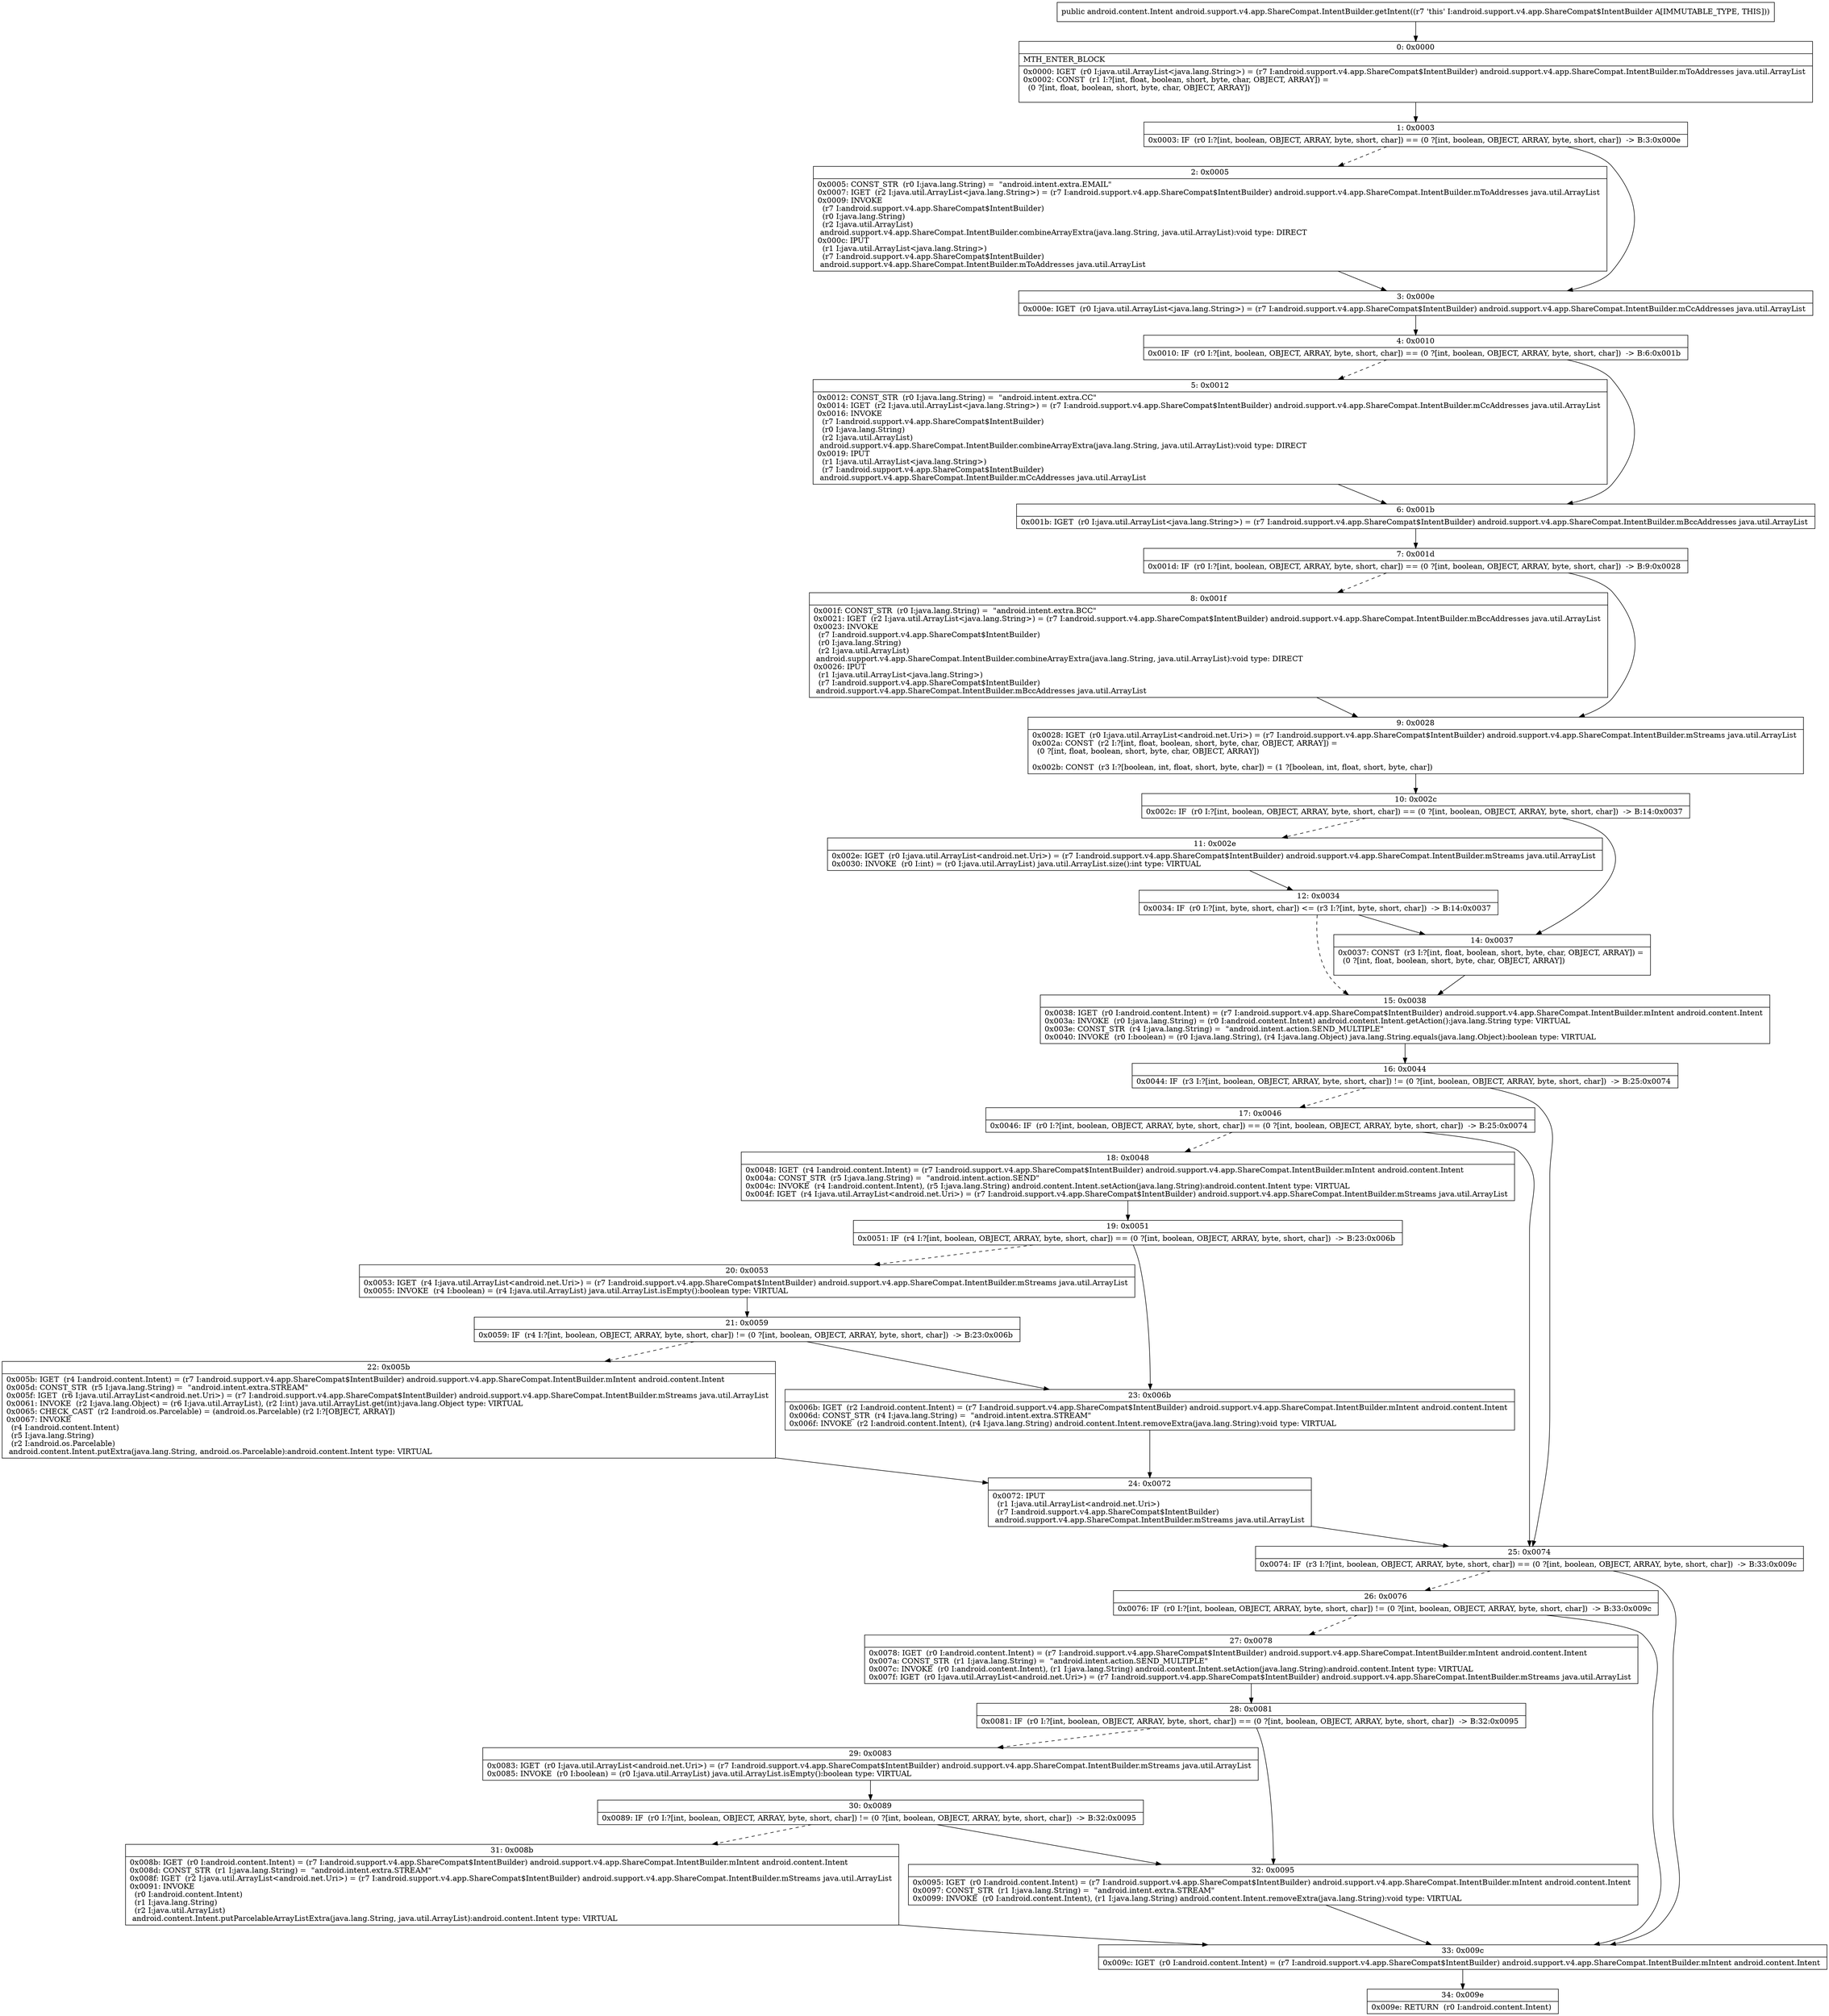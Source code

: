 digraph "CFG forandroid.support.v4.app.ShareCompat.IntentBuilder.getIntent()Landroid\/content\/Intent;" {
Node_0 [shape=record,label="{0\:\ 0x0000|MTH_ENTER_BLOCK\l|0x0000: IGET  (r0 I:java.util.ArrayList\<java.lang.String\>) = (r7 I:android.support.v4.app.ShareCompat$IntentBuilder) android.support.v4.app.ShareCompat.IntentBuilder.mToAddresses java.util.ArrayList \l0x0002: CONST  (r1 I:?[int, float, boolean, short, byte, char, OBJECT, ARRAY]) = \l  (0 ?[int, float, boolean, short, byte, char, OBJECT, ARRAY])\l \l}"];
Node_1 [shape=record,label="{1\:\ 0x0003|0x0003: IF  (r0 I:?[int, boolean, OBJECT, ARRAY, byte, short, char]) == (0 ?[int, boolean, OBJECT, ARRAY, byte, short, char])  \-\> B:3:0x000e \l}"];
Node_2 [shape=record,label="{2\:\ 0x0005|0x0005: CONST_STR  (r0 I:java.lang.String) =  \"android.intent.extra.EMAIL\" \l0x0007: IGET  (r2 I:java.util.ArrayList\<java.lang.String\>) = (r7 I:android.support.v4.app.ShareCompat$IntentBuilder) android.support.v4.app.ShareCompat.IntentBuilder.mToAddresses java.util.ArrayList \l0x0009: INVOKE  \l  (r7 I:android.support.v4.app.ShareCompat$IntentBuilder)\l  (r0 I:java.lang.String)\l  (r2 I:java.util.ArrayList)\l android.support.v4.app.ShareCompat.IntentBuilder.combineArrayExtra(java.lang.String, java.util.ArrayList):void type: DIRECT \l0x000c: IPUT  \l  (r1 I:java.util.ArrayList\<java.lang.String\>)\l  (r7 I:android.support.v4.app.ShareCompat$IntentBuilder)\l android.support.v4.app.ShareCompat.IntentBuilder.mToAddresses java.util.ArrayList \l}"];
Node_3 [shape=record,label="{3\:\ 0x000e|0x000e: IGET  (r0 I:java.util.ArrayList\<java.lang.String\>) = (r7 I:android.support.v4.app.ShareCompat$IntentBuilder) android.support.v4.app.ShareCompat.IntentBuilder.mCcAddresses java.util.ArrayList \l}"];
Node_4 [shape=record,label="{4\:\ 0x0010|0x0010: IF  (r0 I:?[int, boolean, OBJECT, ARRAY, byte, short, char]) == (0 ?[int, boolean, OBJECT, ARRAY, byte, short, char])  \-\> B:6:0x001b \l}"];
Node_5 [shape=record,label="{5\:\ 0x0012|0x0012: CONST_STR  (r0 I:java.lang.String) =  \"android.intent.extra.CC\" \l0x0014: IGET  (r2 I:java.util.ArrayList\<java.lang.String\>) = (r7 I:android.support.v4.app.ShareCompat$IntentBuilder) android.support.v4.app.ShareCompat.IntentBuilder.mCcAddresses java.util.ArrayList \l0x0016: INVOKE  \l  (r7 I:android.support.v4.app.ShareCompat$IntentBuilder)\l  (r0 I:java.lang.String)\l  (r2 I:java.util.ArrayList)\l android.support.v4.app.ShareCompat.IntentBuilder.combineArrayExtra(java.lang.String, java.util.ArrayList):void type: DIRECT \l0x0019: IPUT  \l  (r1 I:java.util.ArrayList\<java.lang.String\>)\l  (r7 I:android.support.v4.app.ShareCompat$IntentBuilder)\l android.support.v4.app.ShareCompat.IntentBuilder.mCcAddresses java.util.ArrayList \l}"];
Node_6 [shape=record,label="{6\:\ 0x001b|0x001b: IGET  (r0 I:java.util.ArrayList\<java.lang.String\>) = (r7 I:android.support.v4.app.ShareCompat$IntentBuilder) android.support.v4.app.ShareCompat.IntentBuilder.mBccAddresses java.util.ArrayList \l}"];
Node_7 [shape=record,label="{7\:\ 0x001d|0x001d: IF  (r0 I:?[int, boolean, OBJECT, ARRAY, byte, short, char]) == (0 ?[int, boolean, OBJECT, ARRAY, byte, short, char])  \-\> B:9:0x0028 \l}"];
Node_8 [shape=record,label="{8\:\ 0x001f|0x001f: CONST_STR  (r0 I:java.lang.String) =  \"android.intent.extra.BCC\" \l0x0021: IGET  (r2 I:java.util.ArrayList\<java.lang.String\>) = (r7 I:android.support.v4.app.ShareCompat$IntentBuilder) android.support.v4.app.ShareCompat.IntentBuilder.mBccAddresses java.util.ArrayList \l0x0023: INVOKE  \l  (r7 I:android.support.v4.app.ShareCompat$IntentBuilder)\l  (r0 I:java.lang.String)\l  (r2 I:java.util.ArrayList)\l android.support.v4.app.ShareCompat.IntentBuilder.combineArrayExtra(java.lang.String, java.util.ArrayList):void type: DIRECT \l0x0026: IPUT  \l  (r1 I:java.util.ArrayList\<java.lang.String\>)\l  (r7 I:android.support.v4.app.ShareCompat$IntentBuilder)\l android.support.v4.app.ShareCompat.IntentBuilder.mBccAddresses java.util.ArrayList \l}"];
Node_9 [shape=record,label="{9\:\ 0x0028|0x0028: IGET  (r0 I:java.util.ArrayList\<android.net.Uri\>) = (r7 I:android.support.v4.app.ShareCompat$IntentBuilder) android.support.v4.app.ShareCompat.IntentBuilder.mStreams java.util.ArrayList \l0x002a: CONST  (r2 I:?[int, float, boolean, short, byte, char, OBJECT, ARRAY]) = \l  (0 ?[int, float, boolean, short, byte, char, OBJECT, ARRAY])\l \l0x002b: CONST  (r3 I:?[boolean, int, float, short, byte, char]) = (1 ?[boolean, int, float, short, byte, char]) \l}"];
Node_10 [shape=record,label="{10\:\ 0x002c|0x002c: IF  (r0 I:?[int, boolean, OBJECT, ARRAY, byte, short, char]) == (0 ?[int, boolean, OBJECT, ARRAY, byte, short, char])  \-\> B:14:0x0037 \l}"];
Node_11 [shape=record,label="{11\:\ 0x002e|0x002e: IGET  (r0 I:java.util.ArrayList\<android.net.Uri\>) = (r7 I:android.support.v4.app.ShareCompat$IntentBuilder) android.support.v4.app.ShareCompat.IntentBuilder.mStreams java.util.ArrayList \l0x0030: INVOKE  (r0 I:int) = (r0 I:java.util.ArrayList) java.util.ArrayList.size():int type: VIRTUAL \l}"];
Node_12 [shape=record,label="{12\:\ 0x0034|0x0034: IF  (r0 I:?[int, byte, short, char]) \<= (r3 I:?[int, byte, short, char])  \-\> B:14:0x0037 \l}"];
Node_14 [shape=record,label="{14\:\ 0x0037|0x0037: CONST  (r3 I:?[int, float, boolean, short, byte, char, OBJECT, ARRAY]) = \l  (0 ?[int, float, boolean, short, byte, char, OBJECT, ARRAY])\l \l}"];
Node_15 [shape=record,label="{15\:\ 0x0038|0x0038: IGET  (r0 I:android.content.Intent) = (r7 I:android.support.v4.app.ShareCompat$IntentBuilder) android.support.v4.app.ShareCompat.IntentBuilder.mIntent android.content.Intent \l0x003a: INVOKE  (r0 I:java.lang.String) = (r0 I:android.content.Intent) android.content.Intent.getAction():java.lang.String type: VIRTUAL \l0x003e: CONST_STR  (r4 I:java.lang.String) =  \"android.intent.action.SEND_MULTIPLE\" \l0x0040: INVOKE  (r0 I:boolean) = (r0 I:java.lang.String), (r4 I:java.lang.Object) java.lang.String.equals(java.lang.Object):boolean type: VIRTUAL \l}"];
Node_16 [shape=record,label="{16\:\ 0x0044|0x0044: IF  (r3 I:?[int, boolean, OBJECT, ARRAY, byte, short, char]) != (0 ?[int, boolean, OBJECT, ARRAY, byte, short, char])  \-\> B:25:0x0074 \l}"];
Node_17 [shape=record,label="{17\:\ 0x0046|0x0046: IF  (r0 I:?[int, boolean, OBJECT, ARRAY, byte, short, char]) == (0 ?[int, boolean, OBJECT, ARRAY, byte, short, char])  \-\> B:25:0x0074 \l}"];
Node_18 [shape=record,label="{18\:\ 0x0048|0x0048: IGET  (r4 I:android.content.Intent) = (r7 I:android.support.v4.app.ShareCompat$IntentBuilder) android.support.v4.app.ShareCompat.IntentBuilder.mIntent android.content.Intent \l0x004a: CONST_STR  (r5 I:java.lang.String) =  \"android.intent.action.SEND\" \l0x004c: INVOKE  (r4 I:android.content.Intent), (r5 I:java.lang.String) android.content.Intent.setAction(java.lang.String):android.content.Intent type: VIRTUAL \l0x004f: IGET  (r4 I:java.util.ArrayList\<android.net.Uri\>) = (r7 I:android.support.v4.app.ShareCompat$IntentBuilder) android.support.v4.app.ShareCompat.IntentBuilder.mStreams java.util.ArrayList \l}"];
Node_19 [shape=record,label="{19\:\ 0x0051|0x0051: IF  (r4 I:?[int, boolean, OBJECT, ARRAY, byte, short, char]) == (0 ?[int, boolean, OBJECT, ARRAY, byte, short, char])  \-\> B:23:0x006b \l}"];
Node_20 [shape=record,label="{20\:\ 0x0053|0x0053: IGET  (r4 I:java.util.ArrayList\<android.net.Uri\>) = (r7 I:android.support.v4.app.ShareCompat$IntentBuilder) android.support.v4.app.ShareCompat.IntentBuilder.mStreams java.util.ArrayList \l0x0055: INVOKE  (r4 I:boolean) = (r4 I:java.util.ArrayList) java.util.ArrayList.isEmpty():boolean type: VIRTUAL \l}"];
Node_21 [shape=record,label="{21\:\ 0x0059|0x0059: IF  (r4 I:?[int, boolean, OBJECT, ARRAY, byte, short, char]) != (0 ?[int, boolean, OBJECT, ARRAY, byte, short, char])  \-\> B:23:0x006b \l}"];
Node_22 [shape=record,label="{22\:\ 0x005b|0x005b: IGET  (r4 I:android.content.Intent) = (r7 I:android.support.v4.app.ShareCompat$IntentBuilder) android.support.v4.app.ShareCompat.IntentBuilder.mIntent android.content.Intent \l0x005d: CONST_STR  (r5 I:java.lang.String) =  \"android.intent.extra.STREAM\" \l0x005f: IGET  (r6 I:java.util.ArrayList\<android.net.Uri\>) = (r7 I:android.support.v4.app.ShareCompat$IntentBuilder) android.support.v4.app.ShareCompat.IntentBuilder.mStreams java.util.ArrayList \l0x0061: INVOKE  (r2 I:java.lang.Object) = (r6 I:java.util.ArrayList), (r2 I:int) java.util.ArrayList.get(int):java.lang.Object type: VIRTUAL \l0x0065: CHECK_CAST  (r2 I:android.os.Parcelable) = (android.os.Parcelable) (r2 I:?[OBJECT, ARRAY]) \l0x0067: INVOKE  \l  (r4 I:android.content.Intent)\l  (r5 I:java.lang.String)\l  (r2 I:android.os.Parcelable)\l android.content.Intent.putExtra(java.lang.String, android.os.Parcelable):android.content.Intent type: VIRTUAL \l}"];
Node_23 [shape=record,label="{23\:\ 0x006b|0x006b: IGET  (r2 I:android.content.Intent) = (r7 I:android.support.v4.app.ShareCompat$IntentBuilder) android.support.v4.app.ShareCompat.IntentBuilder.mIntent android.content.Intent \l0x006d: CONST_STR  (r4 I:java.lang.String) =  \"android.intent.extra.STREAM\" \l0x006f: INVOKE  (r2 I:android.content.Intent), (r4 I:java.lang.String) android.content.Intent.removeExtra(java.lang.String):void type: VIRTUAL \l}"];
Node_24 [shape=record,label="{24\:\ 0x0072|0x0072: IPUT  \l  (r1 I:java.util.ArrayList\<android.net.Uri\>)\l  (r7 I:android.support.v4.app.ShareCompat$IntentBuilder)\l android.support.v4.app.ShareCompat.IntentBuilder.mStreams java.util.ArrayList \l}"];
Node_25 [shape=record,label="{25\:\ 0x0074|0x0074: IF  (r3 I:?[int, boolean, OBJECT, ARRAY, byte, short, char]) == (0 ?[int, boolean, OBJECT, ARRAY, byte, short, char])  \-\> B:33:0x009c \l}"];
Node_26 [shape=record,label="{26\:\ 0x0076|0x0076: IF  (r0 I:?[int, boolean, OBJECT, ARRAY, byte, short, char]) != (0 ?[int, boolean, OBJECT, ARRAY, byte, short, char])  \-\> B:33:0x009c \l}"];
Node_27 [shape=record,label="{27\:\ 0x0078|0x0078: IGET  (r0 I:android.content.Intent) = (r7 I:android.support.v4.app.ShareCompat$IntentBuilder) android.support.v4.app.ShareCompat.IntentBuilder.mIntent android.content.Intent \l0x007a: CONST_STR  (r1 I:java.lang.String) =  \"android.intent.action.SEND_MULTIPLE\" \l0x007c: INVOKE  (r0 I:android.content.Intent), (r1 I:java.lang.String) android.content.Intent.setAction(java.lang.String):android.content.Intent type: VIRTUAL \l0x007f: IGET  (r0 I:java.util.ArrayList\<android.net.Uri\>) = (r7 I:android.support.v4.app.ShareCompat$IntentBuilder) android.support.v4.app.ShareCompat.IntentBuilder.mStreams java.util.ArrayList \l}"];
Node_28 [shape=record,label="{28\:\ 0x0081|0x0081: IF  (r0 I:?[int, boolean, OBJECT, ARRAY, byte, short, char]) == (0 ?[int, boolean, OBJECT, ARRAY, byte, short, char])  \-\> B:32:0x0095 \l}"];
Node_29 [shape=record,label="{29\:\ 0x0083|0x0083: IGET  (r0 I:java.util.ArrayList\<android.net.Uri\>) = (r7 I:android.support.v4.app.ShareCompat$IntentBuilder) android.support.v4.app.ShareCompat.IntentBuilder.mStreams java.util.ArrayList \l0x0085: INVOKE  (r0 I:boolean) = (r0 I:java.util.ArrayList) java.util.ArrayList.isEmpty():boolean type: VIRTUAL \l}"];
Node_30 [shape=record,label="{30\:\ 0x0089|0x0089: IF  (r0 I:?[int, boolean, OBJECT, ARRAY, byte, short, char]) != (0 ?[int, boolean, OBJECT, ARRAY, byte, short, char])  \-\> B:32:0x0095 \l}"];
Node_31 [shape=record,label="{31\:\ 0x008b|0x008b: IGET  (r0 I:android.content.Intent) = (r7 I:android.support.v4.app.ShareCompat$IntentBuilder) android.support.v4.app.ShareCompat.IntentBuilder.mIntent android.content.Intent \l0x008d: CONST_STR  (r1 I:java.lang.String) =  \"android.intent.extra.STREAM\" \l0x008f: IGET  (r2 I:java.util.ArrayList\<android.net.Uri\>) = (r7 I:android.support.v4.app.ShareCompat$IntentBuilder) android.support.v4.app.ShareCompat.IntentBuilder.mStreams java.util.ArrayList \l0x0091: INVOKE  \l  (r0 I:android.content.Intent)\l  (r1 I:java.lang.String)\l  (r2 I:java.util.ArrayList)\l android.content.Intent.putParcelableArrayListExtra(java.lang.String, java.util.ArrayList):android.content.Intent type: VIRTUAL \l}"];
Node_32 [shape=record,label="{32\:\ 0x0095|0x0095: IGET  (r0 I:android.content.Intent) = (r7 I:android.support.v4.app.ShareCompat$IntentBuilder) android.support.v4.app.ShareCompat.IntentBuilder.mIntent android.content.Intent \l0x0097: CONST_STR  (r1 I:java.lang.String) =  \"android.intent.extra.STREAM\" \l0x0099: INVOKE  (r0 I:android.content.Intent), (r1 I:java.lang.String) android.content.Intent.removeExtra(java.lang.String):void type: VIRTUAL \l}"];
Node_33 [shape=record,label="{33\:\ 0x009c|0x009c: IGET  (r0 I:android.content.Intent) = (r7 I:android.support.v4.app.ShareCompat$IntentBuilder) android.support.v4.app.ShareCompat.IntentBuilder.mIntent android.content.Intent \l}"];
Node_34 [shape=record,label="{34\:\ 0x009e|0x009e: RETURN  (r0 I:android.content.Intent) \l}"];
MethodNode[shape=record,label="{public android.content.Intent android.support.v4.app.ShareCompat.IntentBuilder.getIntent((r7 'this' I:android.support.v4.app.ShareCompat$IntentBuilder A[IMMUTABLE_TYPE, THIS])) }"];
MethodNode -> Node_0;
Node_0 -> Node_1;
Node_1 -> Node_2[style=dashed];
Node_1 -> Node_3;
Node_2 -> Node_3;
Node_3 -> Node_4;
Node_4 -> Node_5[style=dashed];
Node_4 -> Node_6;
Node_5 -> Node_6;
Node_6 -> Node_7;
Node_7 -> Node_8[style=dashed];
Node_7 -> Node_9;
Node_8 -> Node_9;
Node_9 -> Node_10;
Node_10 -> Node_11[style=dashed];
Node_10 -> Node_14;
Node_11 -> Node_12;
Node_12 -> Node_14;
Node_12 -> Node_15[style=dashed];
Node_14 -> Node_15;
Node_15 -> Node_16;
Node_16 -> Node_17[style=dashed];
Node_16 -> Node_25;
Node_17 -> Node_18[style=dashed];
Node_17 -> Node_25;
Node_18 -> Node_19;
Node_19 -> Node_20[style=dashed];
Node_19 -> Node_23;
Node_20 -> Node_21;
Node_21 -> Node_22[style=dashed];
Node_21 -> Node_23;
Node_22 -> Node_24;
Node_23 -> Node_24;
Node_24 -> Node_25;
Node_25 -> Node_26[style=dashed];
Node_25 -> Node_33;
Node_26 -> Node_27[style=dashed];
Node_26 -> Node_33;
Node_27 -> Node_28;
Node_28 -> Node_29[style=dashed];
Node_28 -> Node_32;
Node_29 -> Node_30;
Node_30 -> Node_31[style=dashed];
Node_30 -> Node_32;
Node_31 -> Node_33;
Node_32 -> Node_33;
Node_33 -> Node_34;
}

